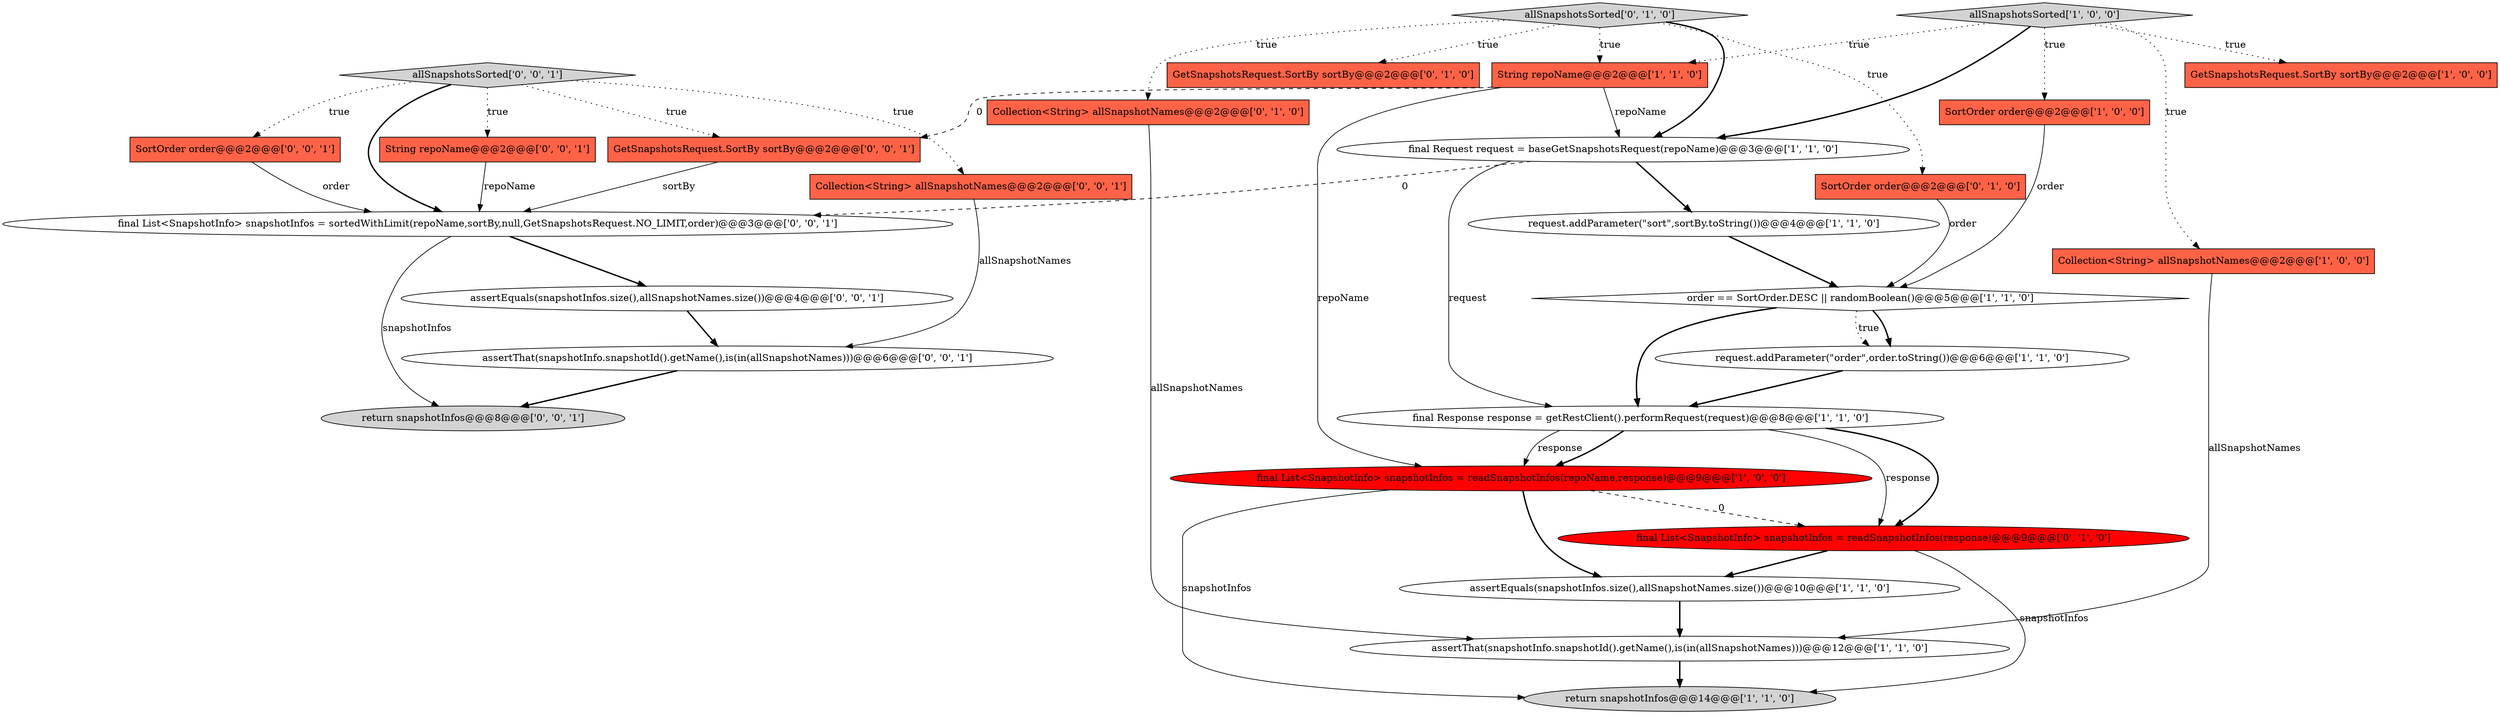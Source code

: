 digraph {
20 [style = filled, label = "return snapshotInfos@@@8@@@['0', '0', '1']", fillcolor = lightgray, shape = ellipse image = "AAA0AAABBB3BBB"];
18 [style = filled, label = "Collection<String> allSnapshotNames@@@2@@@['0', '1', '0']", fillcolor = tomato, shape = box image = "AAA0AAABBB2BBB"];
6 [style = filled, label = "order == SortOrder.DESC || randomBoolean()@@@5@@@['1', '1', '0']", fillcolor = white, shape = diamond image = "AAA0AAABBB1BBB"];
8 [style = filled, label = "GetSnapshotsRequest.SortBy sortBy@@@2@@@['1', '0', '0']", fillcolor = tomato, shape = box image = "AAA0AAABBB1BBB"];
12 [style = filled, label = "String repoName@@@2@@@['1', '1', '0']", fillcolor = tomato, shape = box image = "AAA0AAABBB1BBB"];
23 [style = filled, label = "Collection<String> allSnapshotNames@@@2@@@['0', '0', '1']", fillcolor = tomato, shape = box image = "AAA0AAABBB3BBB"];
5 [style = filled, label = "request.addParameter(\"sort\",sortBy.toString())@@@4@@@['1', '1', '0']", fillcolor = white, shape = ellipse image = "AAA0AAABBB1BBB"];
1 [style = filled, label = "Collection<String> allSnapshotNames@@@2@@@['1', '0', '0']", fillcolor = tomato, shape = box image = "AAA0AAABBB1BBB"];
15 [style = filled, label = "final List<SnapshotInfo> snapshotInfos = readSnapshotInfos(response)@@@9@@@['0', '1', '0']", fillcolor = red, shape = ellipse image = "AAA1AAABBB2BBB"];
21 [style = filled, label = "SortOrder order@@@2@@@['0', '0', '1']", fillcolor = tomato, shape = box image = "AAA0AAABBB3BBB"];
17 [style = filled, label = "allSnapshotsSorted['0', '1', '0']", fillcolor = lightgray, shape = diamond image = "AAA0AAABBB2BBB"];
4 [style = filled, label = "assertThat(snapshotInfo.snapshotId().getName(),is(in(allSnapshotNames)))@@@12@@@['1', '1', '0']", fillcolor = white, shape = ellipse image = "AAA0AAABBB1BBB"];
2 [style = filled, label = "SortOrder order@@@2@@@['1', '0', '0']", fillcolor = tomato, shape = box image = "AAA0AAABBB1BBB"];
25 [style = filled, label = "GetSnapshotsRequest.SortBy sortBy@@@2@@@['0', '0', '1']", fillcolor = tomato, shape = box image = "AAA0AAABBB3BBB"];
16 [style = filled, label = "SortOrder order@@@2@@@['0', '1', '0']", fillcolor = tomato, shape = box image = "AAA0AAABBB2BBB"];
7 [style = filled, label = "final Response response = getRestClient().performRequest(request)@@@8@@@['1', '1', '0']", fillcolor = white, shape = ellipse image = "AAA0AAABBB1BBB"];
0 [style = filled, label = "request.addParameter(\"order\",order.toString())@@@6@@@['1', '1', '0']", fillcolor = white, shape = ellipse image = "AAA0AAABBB1BBB"];
27 [style = filled, label = "allSnapshotsSorted['0', '0', '1']", fillcolor = lightgray, shape = diamond image = "AAA0AAABBB3BBB"];
24 [style = filled, label = "String repoName@@@2@@@['0', '0', '1']", fillcolor = tomato, shape = box image = "AAA0AAABBB3BBB"];
14 [style = filled, label = "GetSnapshotsRequest.SortBy sortBy@@@2@@@['0', '1', '0']", fillcolor = tomato, shape = box image = "AAA0AAABBB2BBB"];
10 [style = filled, label = "final Request request = baseGetSnapshotsRequest(repoName)@@@3@@@['1', '1', '0']", fillcolor = white, shape = ellipse image = "AAA0AAABBB1BBB"];
3 [style = filled, label = "allSnapshotsSorted['1', '0', '0']", fillcolor = lightgray, shape = diamond image = "AAA0AAABBB1BBB"];
26 [style = filled, label = "final List<SnapshotInfo> snapshotInfos = sortedWithLimit(repoName,sortBy,null,GetSnapshotsRequest.NO_LIMIT,order)@@@3@@@['0', '0', '1']", fillcolor = white, shape = ellipse image = "AAA0AAABBB3BBB"];
13 [style = filled, label = "final List<SnapshotInfo> snapshotInfos = readSnapshotInfos(repoName,response)@@@9@@@['1', '0', '0']", fillcolor = red, shape = ellipse image = "AAA1AAABBB1BBB"];
19 [style = filled, label = "assertEquals(snapshotInfos.size(),allSnapshotNames.size())@@@4@@@['0', '0', '1']", fillcolor = white, shape = ellipse image = "AAA0AAABBB3BBB"];
11 [style = filled, label = "return snapshotInfos@@@14@@@['1', '1', '0']", fillcolor = lightgray, shape = ellipse image = "AAA0AAABBB1BBB"];
9 [style = filled, label = "assertEquals(snapshotInfos.size(),allSnapshotNames.size())@@@10@@@['1', '1', '0']", fillcolor = white, shape = ellipse image = "AAA0AAABBB1BBB"];
22 [style = filled, label = "assertThat(snapshotInfo.snapshotId().getName(),is(in(allSnapshotNames)))@@@6@@@['0', '0', '1']", fillcolor = white, shape = ellipse image = "AAA0AAABBB3BBB"];
24->26 [style = solid, label="repoName"];
7->13 [style = bold, label=""];
17->10 [style = bold, label=""];
12->13 [style = solid, label="repoName"];
12->10 [style = solid, label="repoName"];
17->18 [style = dotted, label="true"];
27->25 [style = dotted, label="true"];
18->4 [style = solid, label="allSnapshotNames"];
3->2 [style = dotted, label="true"];
9->4 [style = bold, label=""];
17->14 [style = dotted, label="true"];
7->15 [style = solid, label="response"];
27->23 [style = dotted, label="true"];
6->0 [style = bold, label=""];
27->24 [style = dotted, label="true"];
27->21 [style = dotted, label="true"];
26->19 [style = bold, label=""];
1->4 [style = solid, label="allSnapshotNames"];
13->15 [style = dashed, label="0"];
0->7 [style = bold, label=""];
17->16 [style = dotted, label="true"];
3->10 [style = bold, label=""];
10->26 [style = dashed, label="0"];
12->25 [style = dashed, label="0"];
25->26 [style = solid, label="sortBy"];
10->5 [style = bold, label=""];
13->11 [style = solid, label="snapshotInfos"];
5->6 [style = bold, label=""];
22->20 [style = bold, label=""];
15->11 [style = solid, label="snapshotInfos"];
17->12 [style = dotted, label="true"];
15->9 [style = bold, label=""];
3->12 [style = dotted, label="true"];
2->6 [style = solid, label="order"];
16->6 [style = solid, label="order"];
7->15 [style = bold, label=""];
21->26 [style = solid, label="order"];
13->9 [style = bold, label=""];
6->0 [style = dotted, label="true"];
7->13 [style = solid, label="response"];
10->7 [style = solid, label="request"];
6->7 [style = bold, label=""];
4->11 [style = bold, label=""];
3->8 [style = dotted, label="true"];
19->22 [style = bold, label=""];
3->1 [style = dotted, label="true"];
26->20 [style = solid, label="snapshotInfos"];
23->22 [style = solid, label="allSnapshotNames"];
27->26 [style = bold, label=""];
}
